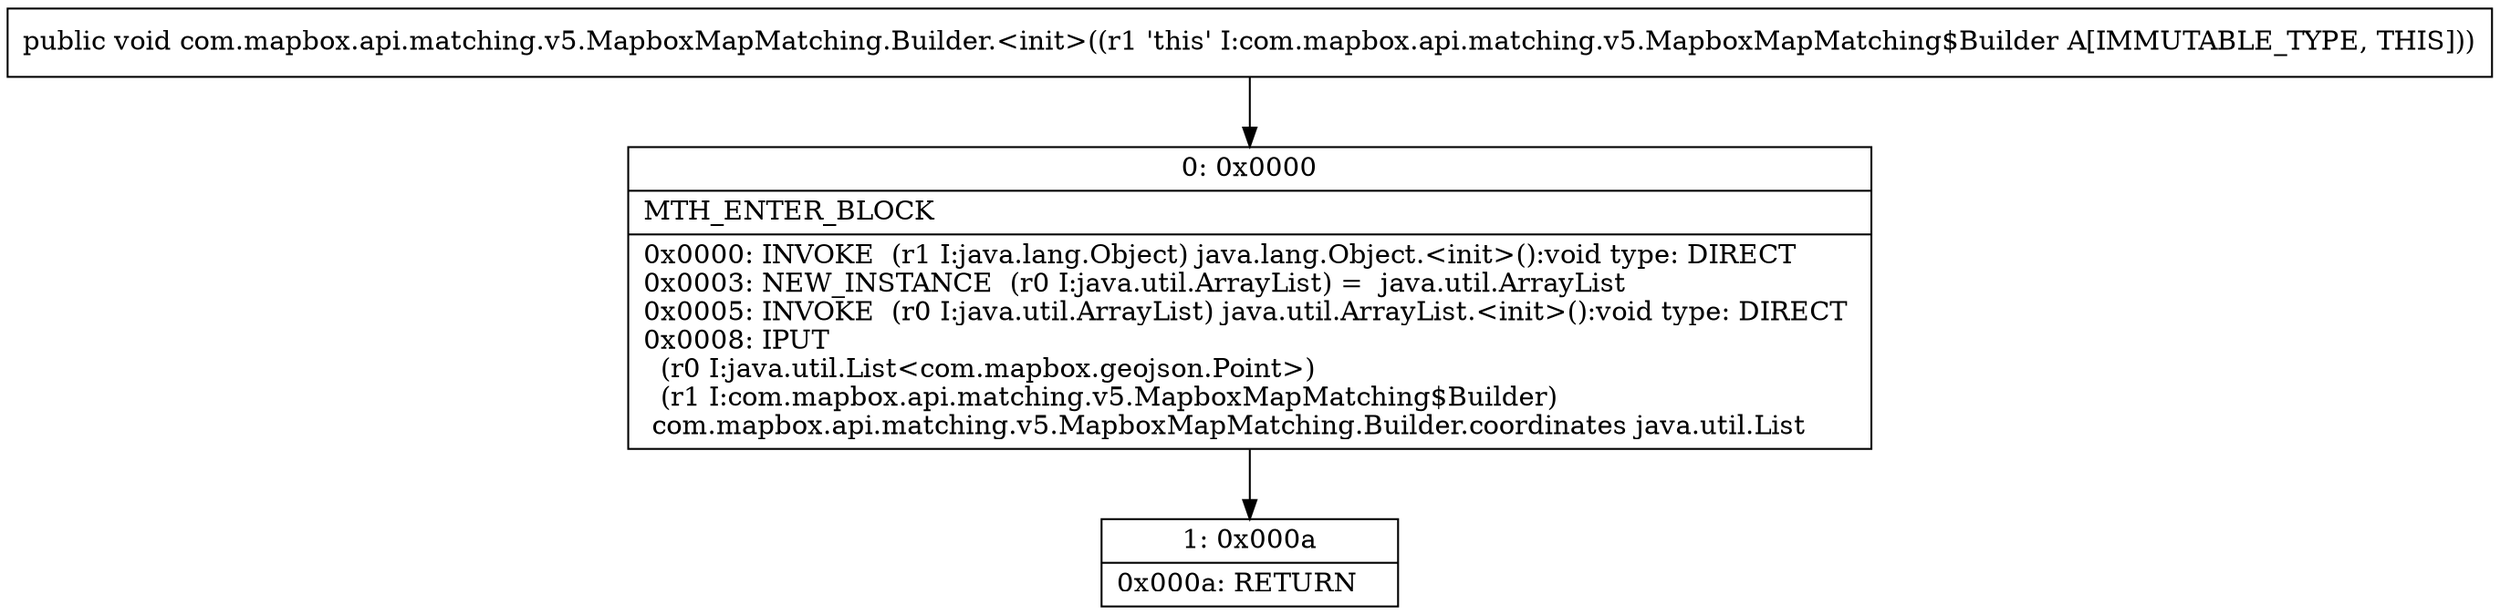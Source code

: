 digraph "CFG forcom.mapbox.api.matching.v5.MapboxMapMatching.Builder.\<init\>()V" {
Node_0 [shape=record,label="{0\:\ 0x0000|MTH_ENTER_BLOCK\l|0x0000: INVOKE  (r1 I:java.lang.Object) java.lang.Object.\<init\>():void type: DIRECT \l0x0003: NEW_INSTANCE  (r0 I:java.util.ArrayList) =  java.util.ArrayList \l0x0005: INVOKE  (r0 I:java.util.ArrayList) java.util.ArrayList.\<init\>():void type: DIRECT \l0x0008: IPUT  \l  (r0 I:java.util.List\<com.mapbox.geojson.Point\>)\l  (r1 I:com.mapbox.api.matching.v5.MapboxMapMatching$Builder)\l com.mapbox.api.matching.v5.MapboxMapMatching.Builder.coordinates java.util.List \l}"];
Node_1 [shape=record,label="{1\:\ 0x000a|0x000a: RETURN   \l}"];
MethodNode[shape=record,label="{public void com.mapbox.api.matching.v5.MapboxMapMatching.Builder.\<init\>((r1 'this' I:com.mapbox.api.matching.v5.MapboxMapMatching$Builder A[IMMUTABLE_TYPE, THIS])) }"];
MethodNode -> Node_0;
Node_0 -> Node_1;
}

